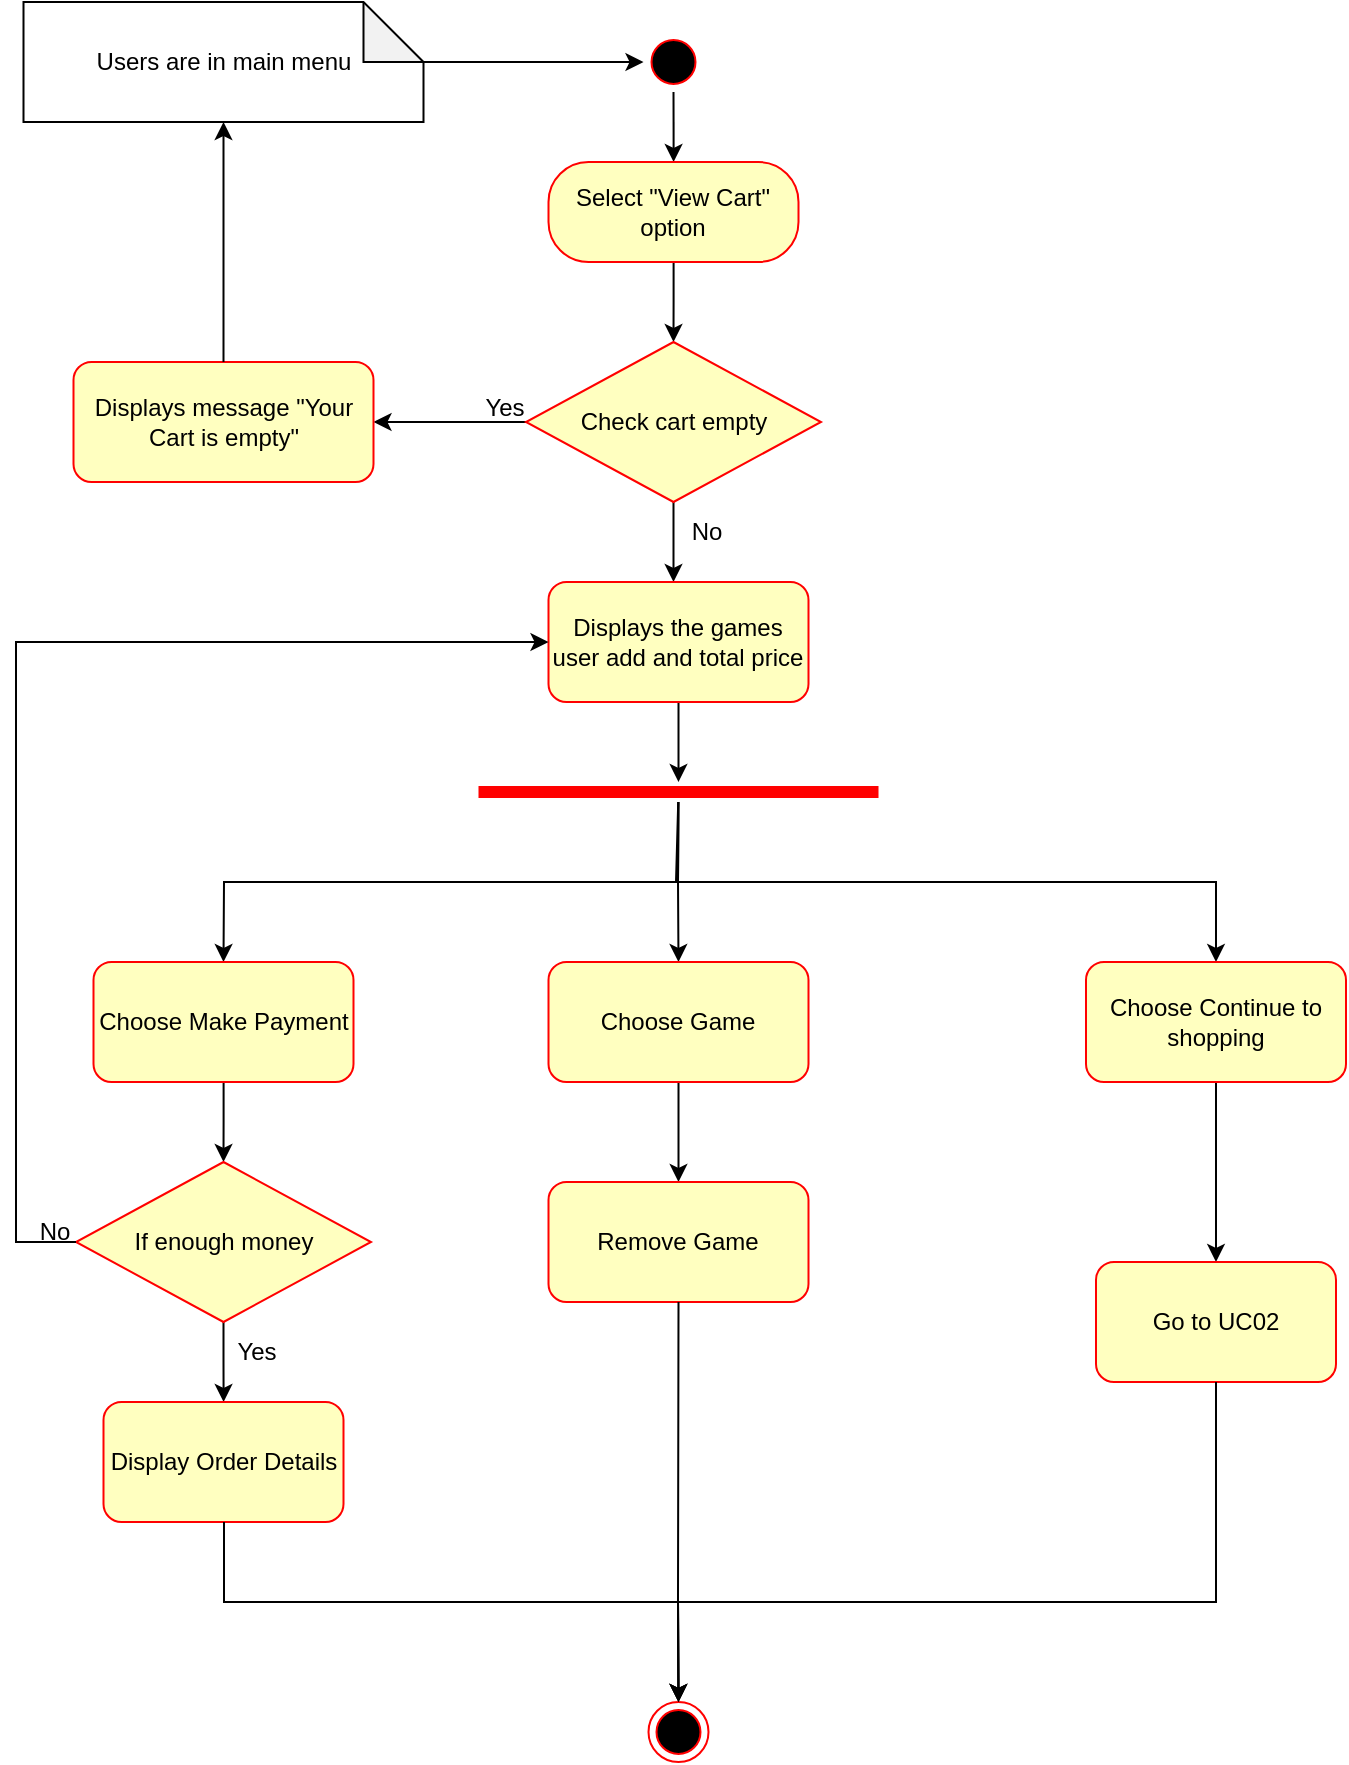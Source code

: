 <mxfile version="21.6.1" type="device">
  <diagram name="Page-1" id="nk8ugfxF9IDwkbEV_qcw">
    <mxGraphModel dx="1420" dy="822" grid="1" gridSize="10" guides="1" tooltips="1" connect="1" arrows="1" fold="1" page="1" pageScale="1" pageWidth="850" pageHeight="1100" math="0" shadow="0">
      <root>
        <mxCell id="0" />
        <mxCell id="1" parent="0" />
        <mxCell id="SH4dh5Ntx49CRtYyC6XV-4" value="" style="edgeStyle=orthogonalEdgeStyle;rounded=0;orthogonalLoop=1;jettySize=auto;html=1;" parent="1" source="SH4dh5Ntx49CRtYyC6XV-1" target="SH4dh5Ntx49CRtYyC6XV-2" edge="1">
          <mxGeometry relative="1" as="geometry" />
        </mxCell>
        <mxCell id="SH4dh5Ntx49CRtYyC6XV-1" value="Users are in main menu" style="shape=note;whiteSpace=wrap;html=1;backgroundOutline=1;darkOpacity=0.05;" parent="1" vertex="1">
          <mxGeometry x="63.75" y="40" width="200" height="60" as="geometry" />
        </mxCell>
        <mxCell id="SH4dh5Ntx49CRtYyC6XV-7" value="" style="edgeStyle=orthogonalEdgeStyle;rounded=0;orthogonalLoop=1;jettySize=auto;html=1;" parent="1" source="SH4dh5Ntx49CRtYyC6XV-2" target="SH4dh5Ntx49CRtYyC6XV-5" edge="1">
          <mxGeometry relative="1" as="geometry" />
        </mxCell>
        <mxCell id="SH4dh5Ntx49CRtYyC6XV-2" value="" style="ellipse;html=1;shape=startState;fillColor=#000000;strokeColor=#ff0000;" parent="1" vertex="1">
          <mxGeometry x="373.75" y="55" width="30" height="30" as="geometry" />
        </mxCell>
        <mxCell id="SH4dh5Ntx49CRtYyC6XV-11" value="" style="edgeStyle=orthogonalEdgeStyle;rounded=0;orthogonalLoop=1;jettySize=auto;html=1;" parent="1" source="SH4dh5Ntx49CRtYyC6XV-5" target="SH4dh5Ntx49CRtYyC6XV-8" edge="1">
          <mxGeometry relative="1" as="geometry" />
        </mxCell>
        <mxCell id="SH4dh5Ntx49CRtYyC6XV-5" value="Select &quot;View Cart&quot; option" style="rounded=1;whiteSpace=wrap;html=1;arcSize=40;fontColor=#000000;fillColor=#ffffc0;strokeColor=#ff0000;" parent="1" vertex="1">
          <mxGeometry x="326.25" y="120" width="125" height="50" as="geometry" />
        </mxCell>
        <mxCell id="SH4dh5Ntx49CRtYyC6XV-13" value="" style="edgeStyle=orthogonalEdgeStyle;rounded=0;orthogonalLoop=1;jettySize=auto;html=1;" parent="1" source="SH4dh5Ntx49CRtYyC6XV-8" target="SH4dh5Ntx49CRtYyC6XV-12" edge="1">
          <mxGeometry relative="1" as="geometry" />
        </mxCell>
        <mxCell id="SH4dh5Ntx49CRtYyC6XV-18" value="" style="edgeStyle=orthogonalEdgeStyle;rounded=0;orthogonalLoop=1;jettySize=auto;html=1;" parent="1" source="SH4dh5Ntx49CRtYyC6XV-8" edge="1">
          <mxGeometry relative="1" as="geometry">
            <mxPoint x="388.75" y="330" as="targetPoint" />
          </mxGeometry>
        </mxCell>
        <mxCell id="SH4dh5Ntx49CRtYyC6XV-8" value="Check cart empty" style="rhombus;whiteSpace=wrap;html=1;fontColor=#000000;fillColor=#ffffc0;strokeColor=#ff0000;" parent="1" vertex="1">
          <mxGeometry x="315" y="210" width="147.5" height="80" as="geometry" />
        </mxCell>
        <mxCell id="SH4dh5Ntx49CRtYyC6XV-12" value="Displays message &quot;Your Cart is empty&quot;" style="rounded=1;whiteSpace=wrap;html=1;fillColor=#ffffc0;strokeColor=#ff0000;fontColor=#000000;" parent="1" vertex="1">
          <mxGeometry x="88.75" y="220" width="150" height="60" as="geometry" />
        </mxCell>
        <mxCell id="SH4dh5Ntx49CRtYyC6XV-14" value="" style="edgeStyle=orthogonalEdgeStyle;rounded=0;orthogonalLoop=1;jettySize=auto;html=1;entryX=0.5;entryY=1;entryDx=0;entryDy=0;entryPerimeter=0;exitX=0.5;exitY=0;exitDx=0;exitDy=0;" parent="1" source="SH4dh5Ntx49CRtYyC6XV-12" target="SH4dh5Ntx49CRtYyC6XV-1" edge="1">
          <mxGeometry relative="1" as="geometry">
            <mxPoint x="234.75" y="150" as="sourcePoint" />
            <mxPoint x="143.75" y="150" as="targetPoint" />
          </mxGeometry>
        </mxCell>
        <mxCell id="SH4dh5Ntx49CRtYyC6XV-15" value="Yes" style="text;html=1;align=center;verticalAlign=middle;resizable=0;points=[];autosize=1;strokeColor=none;fillColor=none;" parent="1" vertex="1">
          <mxGeometry x="283.75" y="228" width="40" height="30" as="geometry" />
        </mxCell>
        <mxCell id="SH4dh5Ntx49CRtYyC6XV-16" value="No" style="text;html=1;align=center;verticalAlign=middle;resizable=0;points=[];autosize=1;strokeColor=none;fillColor=none;" parent="1" vertex="1">
          <mxGeometry x="385" y="290" width="40" height="30" as="geometry" />
        </mxCell>
        <mxCell id="kO0nyifhhWuEgDayklUy-4" value="" style="edgeStyle=orthogonalEdgeStyle;rounded=0;orthogonalLoop=1;jettySize=auto;html=1;" parent="1" source="SH4dh5Ntx49CRtYyC6XV-17" target="kO0nyifhhWuEgDayklUy-2" edge="1">
          <mxGeometry relative="1" as="geometry" />
        </mxCell>
        <mxCell id="SH4dh5Ntx49CRtYyC6XV-17" value="Displays the games user add and total price" style="rounded=1;whiteSpace=wrap;html=1;fillColor=#ffffc0;strokeColor=#ff0000;fontColor=#000000;" parent="1" vertex="1">
          <mxGeometry x="326.25" y="330" width="130" height="60" as="geometry" />
        </mxCell>
        <mxCell id="kO0nyifhhWuEgDayklUy-6" value="" style="rounded=0;orthogonalLoop=1;jettySize=auto;html=1;entryX=0.5;entryY=0;entryDx=0;entryDy=0;" parent="1" source="kO0nyifhhWuEgDayklUy-2" target="kO0nyifhhWuEgDayklUy-7" edge="1">
          <mxGeometry relative="1" as="geometry">
            <mxPoint x="250" y="510" as="targetPoint" />
            <Array as="points">
              <mxPoint x="391" y="480" />
              <mxPoint x="164" y="480" />
            </Array>
          </mxGeometry>
        </mxCell>
        <mxCell id="kO0nyifhhWuEgDayklUy-10" value="" style="rounded=0;orthogonalLoop=1;jettySize=auto;html=1;entryX=0.5;entryY=0;entryDx=0;entryDy=0;" parent="1" source="kO0nyifhhWuEgDayklUy-2" target="kO0nyifhhWuEgDayklUy-11" edge="1">
          <mxGeometry relative="1" as="geometry">
            <Array as="points">
              <mxPoint x="391" y="480" />
            </Array>
          </mxGeometry>
        </mxCell>
        <mxCell id="kO0nyifhhWuEgDayklUy-14" value="" style="rounded=0;orthogonalLoop=1;jettySize=auto;html=1;entryX=0.5;entryY=0;entryDx=0;entryDy=0;" parent="1" source="kO0nyifhhWuEgDayklUy-2" target="kO0nyifhhWuEgDayklUy-13" edge="1">
          <mxGeometry relative="1" as="geometry">
            <Array as="points">
              <mxPoint x="390" y="480" />
              <mxPoint x="585" y="480" />
              <mxPoint x="660" y="480" />
            </Array>
          </mxGeometry>
        </mxCell>
        <mxCell id="kO0nyifhhWuEgDayklUy-2" value="" style="shape=line;html=1;strokeWidth=6;strokeColor=#ff0000;" parent="1" vertex="1">
          <mxGeometry x="291.25" y="430" width="200" height="10" as="geometry" />
        </mxCell>
        <mxCell id="kO0nyifhhWuEgDayklUy-16" value="" style="edgeStyle=orthogonalEdgeStyle;rounded=0;orthogonalLoop=1;jettySize=auto;html=1;" parent="1" source="kO0nyifhhWuEgDayklUy-7" target="kO0nyifhhWuEgDayklUy-15" edge="1">
          <mxGeometry relative="1" as="geometry" />
        </mxCell>
        <mxCell id="kO0nyifhhWuEgDayklUy-7" value="Choose Make Payment" style="rounded=1;whiteSpace=wrap;html=1;fillColor=#ffffc0;strokeColor=#ff0000;fontColor=#000000;" parent="1" vertex="1">
          <mxGeometry x="98.75" y="520" width="130" height="60" as="geometry" />
        </mxCell>
        <mxCell id="kO0nyifhhWuEgDayklUy-22" value="" style="edgeStyle=orthogonalEdgeStyle;rounded=0;orthogonalLoop=1;jettySize=auto;html=1;entryX=0.5;entryY=0;entryDx=0;entryDy=0;" parent="1" source="kO0nyifhhWuEgDayklUy-11" target="kO0nyifhhWuEgDayklUy-27" edge="1">
          <mxGeometry relative="1" as="geometry">
            <mxPoint x="391.25" y="620" as="targetPoint" />
          </mxGeometry>
        </mxCell>
        <mxCell id="kO0nyifhhWuEgDayklUy-11" value="Choose Game" style="rounded=1;whiteSpace=wrap;html=1;fillColor=#ffffc0;strokeColor=#ff0000;fontColor=#000000;" parent="1" vertex="1">
          <mxGeometry x="326.25" y="520" width="130" height="60" as="geometry" />
        </mxCell>
        <mxCell id="kO0nyifhhWuEgDayklUy-33" value="" style="edgeStyle=orthogonalEdgeStyle;rounded=0;orthogonalLoop=1;jettySize=auto;html=1;" parent="1" source="kO0nyifhhWuEgDayklUy-13" target="kO0nyifhhWuEgDayklUy-32" edge="1">
          <mxGeometry relative="1" as="geometry" />
        </mxCell>
        <mxCell id="kO0nyifhhWuEgDayklUy-13" value="Choose Continue to shopping" style="rounded=1;whiteSpace=wrap;html=1;fillColor=#ffffc0;strokeColor=#ff0000;fontColor=#000000;" parent="1" vertex="1">
          <mxGeometry x="595" y="520" width="130" height="60" as="geometry" />
        </mxCell>
        <mxCell id="kO0nyifhhWuEgDayklUy-18" value="" style="edgeStyle=orthogonalEdgeStyle;rounded=0;orthogonalLoop=1;jettySize=auto;html=1;" parent="1" source="kO0nyifhhWuEgDayklUy-15" target="kO0nyifhhWuEgDayklUy-17" edge="1">
          <mxGeometry relative="1" as="geometry" />
        </mxCell>
        <mxCell id="kO0nyifhhWuEgDayklUy-15" value="If enough money" style="rhombus;whiteSpace=wrap;html=1;fontColor=#000000;fillColor=#ffffc0;strokeColor=#ff0000;" parent="1" vertex="1">
          <mxGeometry x="90" y="620" width="147.5" height="80" as="geometry" />
        </mxCell>
        <mxCell id="kO0nyifhhWuEgDayklUy-17" value="Display Order Details" style="rounded=1;whiteSpace=wrap;html=1;fillColor=#ffffc0;strokeColor=#ff0000;fontColor=#000000;" parent="1" vertex="1">
          <mxGeometry x="103.75" y="740" width="120" height="60" as="geometry" />
        </mxCell>
        <mxCell id="kO0nyifhhWuEgDayklUy-19" value="Yes" style="text;html=1;align=center;verticalAlign=middle;resizable=0;points=[];autosize=1;strokeColor=none;fillColor=none;" parent="1" vertex="1">
          <mxGeometry x="160" y="700" width="40" height="30" as="geometry" />
        </mxCell>
        <mxCell id="kO0nyifhhWuEgDayklUy-20" value="" style="edgeStyle=orthogonalEdgeStyle;rounded=0;orthogonalLoop=1;jettySize=auto;html=1;exitX=0;exitY=0.5;exitDx=0;exitDy=0;entryX=0;entryY=0.5;entryDx=0;entryDy=0;" parent="1" source="kO0nyifhhWuEgDayklUy-15" target="SH4dh5Ntx49CRtYyC6XV-17" edge="1">
          <mxGeometry relative="1" as="geometry">
            <mxPoint x="30" y="640" as="sourcePoint" />
            <mxPoint x="30" y="680" as="targetPoint" />
            <Array as="points">
              <mxPoint x="60" y="660" />
              <mxPoint x="60" y="360" />
            </Array>
          </mxGeometry>
        </mxCell>
        <mxCell id="kO0nyifhhWuEgDayklUy-27" value="Remove Game" style="rounded=1;whiteSpace=wrap;html=1;fillColor=#ffffc0;strokeColor=#ff0000;fontColor=#000000;" parent="1" vertex="1">
          <mxGeometry x="326.25" y="630" width="130" height="60" as="geometry" />
        </mxCell>
        <mxCell id="kO0nyifhhWuEgDayklUy-32" value="Go to UC02" style="whiteSpace=wrap;html=1;fillColor=#ffffc0;strokeColor=#ff0000;fontColor=#000000;rounded=1;" parent="1" vertex="1">
          <mxGeometry x="600" y="670" width="120" height="60" as="geometry" />
        </mxCell>
        <mxCell id="kO0nyifhhWuEgDayklUy-35" value="No" style="text;html=1;align=center;verticalAlign=middle;resizable=0;points=[];autosize=1;strokeColor=none;fillColor=none;" parent="1" vertex="1">
          <mxGeometry x="58.75" y="640" width="40" height="30" as="geometry" />
        </mxCell>
        <mxCell id="kO0nyifhhWuEgDayklUy-36" value="" style="ellipse;html=1;shape=endState;fillColor=#000000;strokeColor=#ff0000;" parent="1" vertex="1">
          <mxGeometry x="376.25" y="890" width="30" height="30" as="geometry" />
        </mxCell>
        <mxCell id="kO0nyifhhWuEgDayklUy-37" value="" style="endArrow=none;startArrow=classic;html=1;rounded=0;endFill=0;exitX=0.5;exitY=0;exitDx=0;exitDy=0;" parent="1" source="kO0nyifhhWuEgDayklUy-36" edge="1">
          <mxGeometry width="50" height="50" relative="1" as="geometry">
            <mxPoint x="330" y="840" as="sourcePoint" />
            <mxPoint x="164" y="800" as="targetPoint" />
            <Array as="points">
              <mxPoint x="391" y="840" />
              <mxPoint x="164" y="840" />
            </Array>
          </mxGeometry>
        </mxCell>
        <mxCell id="kO0nyifhhWuEgDayklUy-40" value="" style="endArrow=none;startArrow=classic;html=1;rounded=0;endFill=0;exitX=0.5;exitY=0;exitDx=0;exitDy=0;entryX=0.5;entryY=1;entryDx=0;entryDy=0;" parent="1" source="kO0nyifhhWuEgDayklUy-36" target="kO0nyifhhWuEgDayklUy-27" edge="1">
          <mxGeometry width="50" height="50" relative="1" as="geometry">
            <mxPoint x="600" y="890" as="sourcePoint" />
            <mxPoint x="373" y="800" as="targetPoint" />
            <Array as="points">
              <mxPoint x="391" y="840" />
            </Array>
          </mxGeometry>
        </mxCell>
        <mxCell id="kO0nyifhhWuEgDayklUy-42" value="" style="endArrow=none;startArrow=classic;html=1;rounded=0;endFill=0;exitX=0.5;exitY=0;exitDx=0;exitDy=0;entryX=0.5;entryY=1;entryDx=0;entryDy=0;" parent="1" source="kO0nyifhhWuEgDayklUy-36" target="kO0nyifhhWuEgDayklUy-32" edge="1">
          <mxGeometry width="50" height="50" relative="1" as="geometry">
            <mxPoint x="401" y="900" as="sourcePoint" />
            <mxPoint x="475" y="740" as="targetPoint" />
            <Array as="points">
              <mxPoint x="391" y="840" />
              <mxPoint x="475" y="840" />
              <mxPoint x="660" y="840" />
            </Array>
          </mxGeometry>
        </mxCell>
      </root>
    </mxGraphModel>
  </diagram>
</mxfile>
